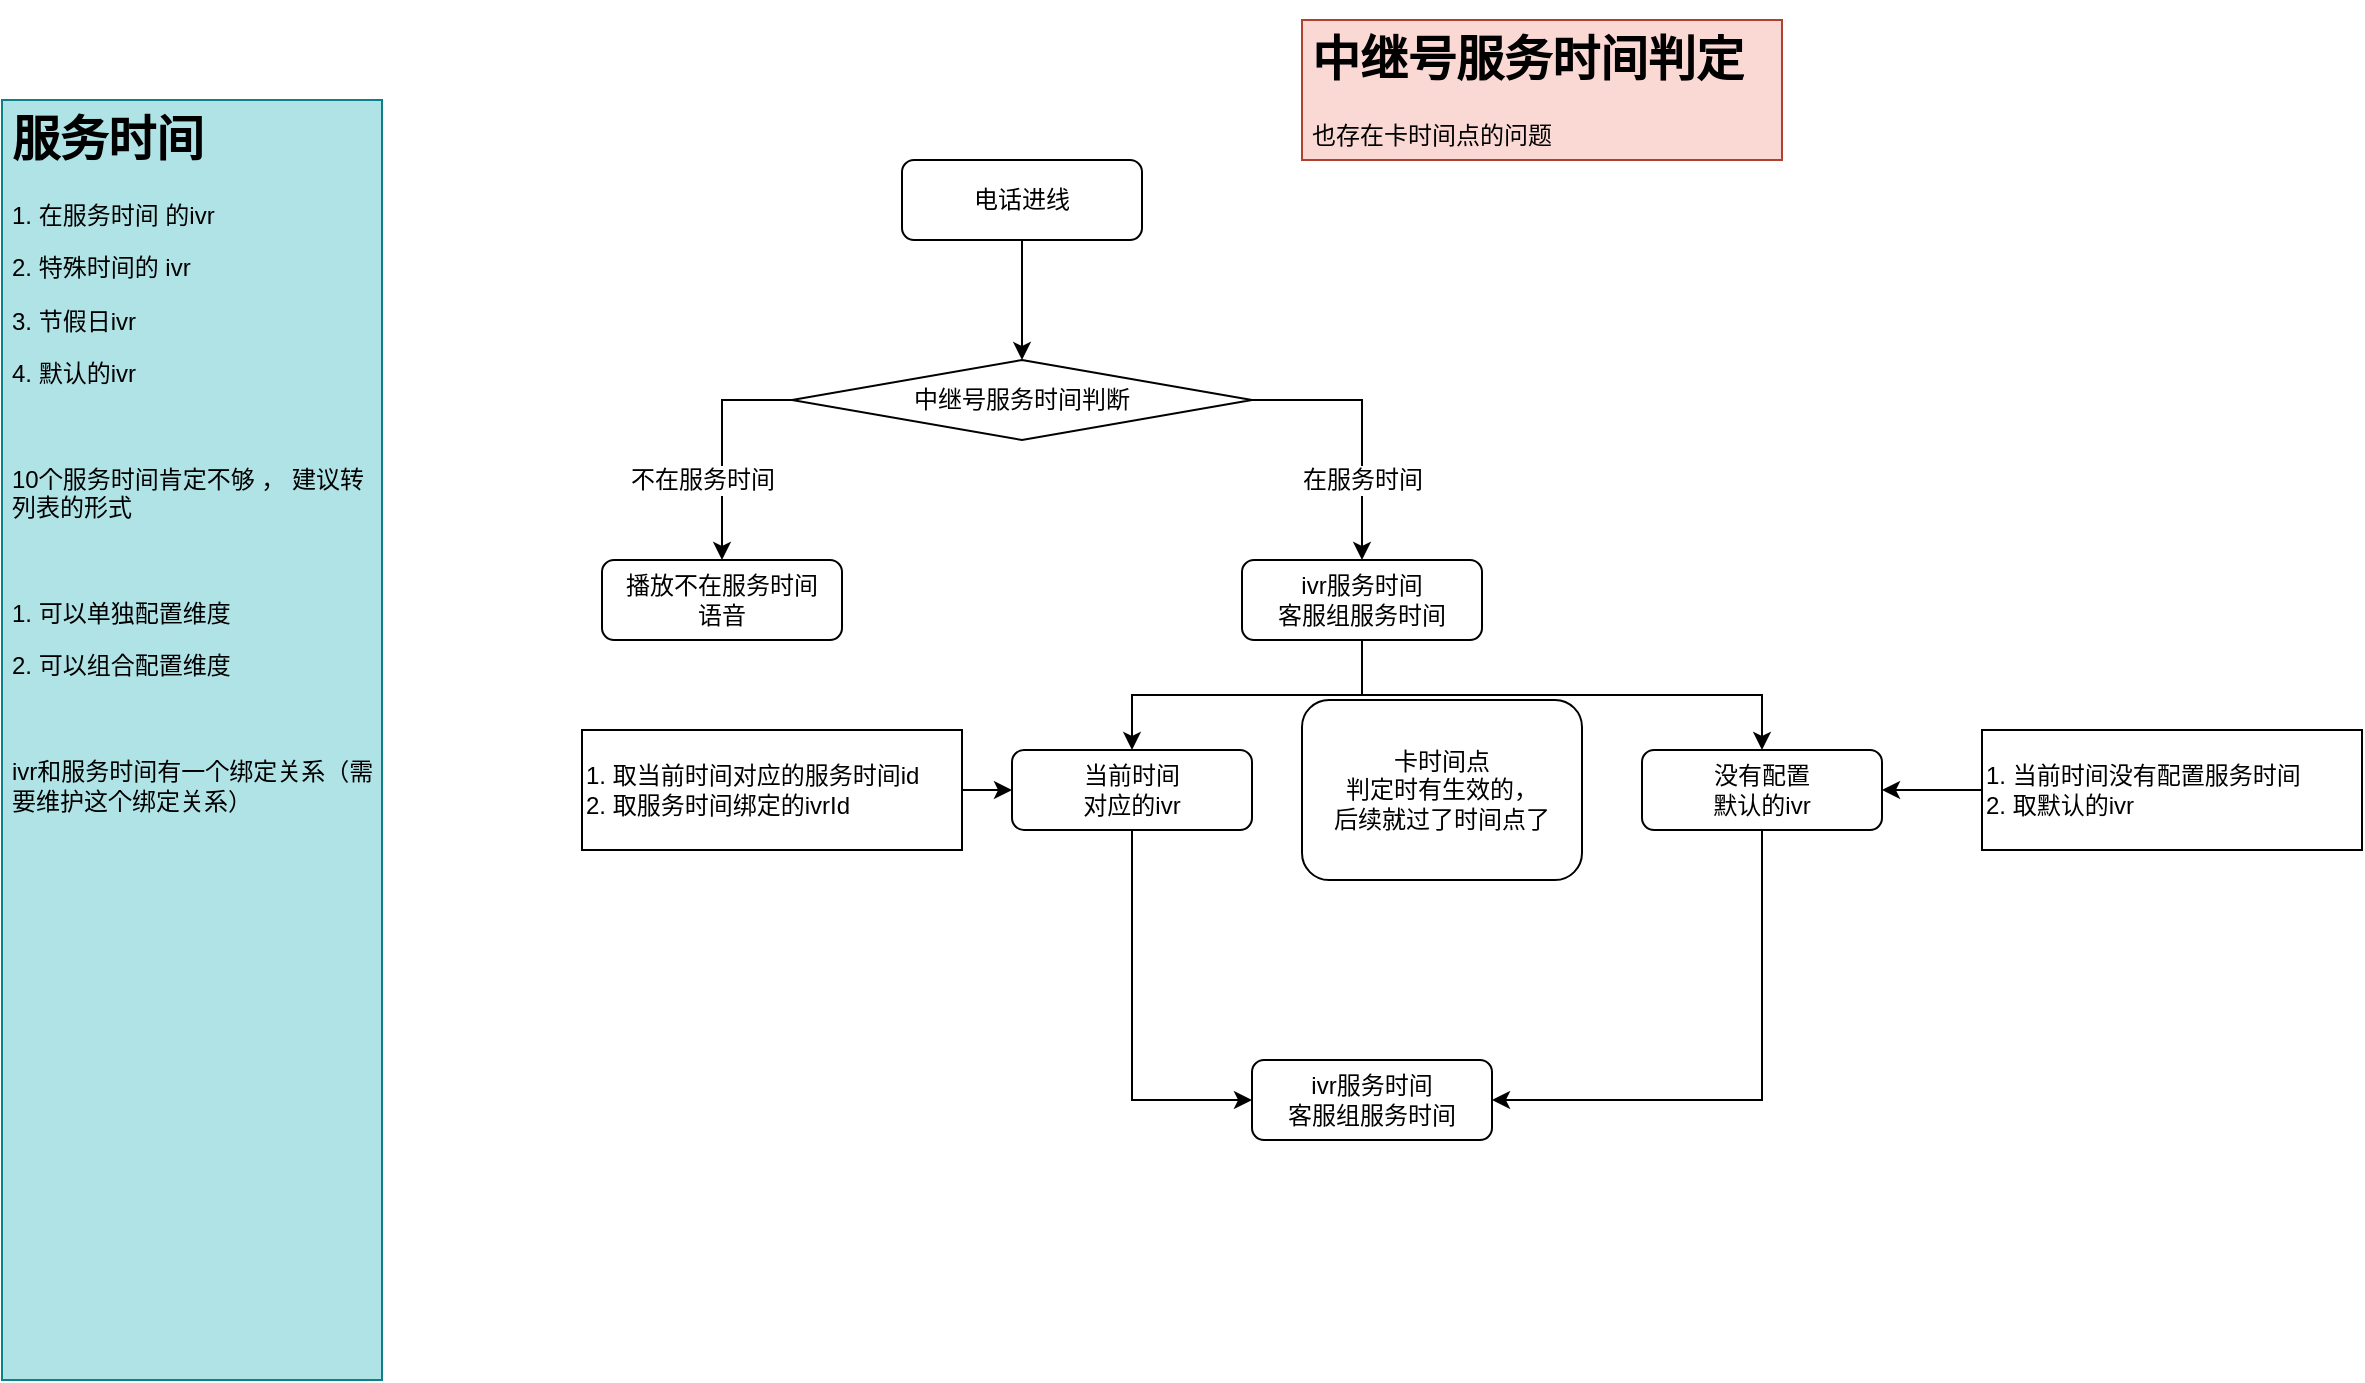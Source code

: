 <mxfile version="12.6.7" type="github">
  <diagram id="C5RBs43oDa-KdzZeNtuy" name="Page-1">
    <mxGraphModel dx="2249" dy="790" grid="1" gridSize="10" guides="1" tooltips="1" connect="1" arrows="1" fold="1" page="1" pageScale="1" pageWidth="827" pageHeight="1169" math="0" shadow="0">
      <root>
        <mxCell id="WIyWlLk6GJQsqaUBKTNV-0"/>
        <mxCell id="WIyWlLk6GJQsqaUBKTNV-1" parent="WIyWlLk6GJQsqaUBKTNV-0"/>
        <mxCell id="XydmrX_YFhf04H4YOuTL-10" style="edgeStyle=orthogonalEdgeStyle;rounded=0;orthogonalLoop=1;jettySize=auto;html=1;entryX=0.5;entryY=0;entryDx=0;entryDy=0;" edge="1" parent="WIyWlLk6GJQsqaUBKTNV-1" source="WIyWlLk6GJQsqaUBKTNV-3" target="XydmrX_YFhf04H4YOuTL-1">
          <mxGeometry relative="1" as="geometry"/>
        </mxCell>
        <mxCell id="WIyWlLk6GJQsqaUBKTNV-3" value="电话进线" style="rounded=1;whiteSpace=wrap;html=1;fontSize=12;glass=0;strokeWidth=1;shadow=0;" parent="WIyWlLk6GJQsqaUBKTNV-1" vertex="1">
          <mxGeometry x="160" y="80" width="120" height="40" as="geometry"/>
        </mxCell>
        <mxCell id="XydmrX_YFhf04H4YOuTL-3" style="edgeStyle=orthogonalEdgeStyle;rounded=0;orthogonalLoop=1;jettySize=auto;html=1;exitX=0;exitY=0.5;exitDx=0;exitDy=0;" edge="1" parent="WIyWlLk6GJQsqaUBKTNV-1" source="XydmrX_YFhf04H4YOuTL-1" target="XydmrX_YFhf04H4YOuTL-2">
          <mxGeometry relative="1" as="geometry"/>
        </mxCell>
        <mxCell id="XydmrX_YFhf04H4YOuTL-4" value="不在服务时间" style="text;html=1;align=center;verticalAlign=middle;resizable=0;points=[];labelBackgroundColor=#ffffff;" vertex="1" connectable="0" parent="XydmrX_YFhf04H4YOuTL-3">
          <mxGeometry x="-0.423" y="-2" relative="1" as="geometry">
            <mxPoint x="-12" y="42" as="offset"/>
          </mxGeometry>
        </mxCell>
        <mxCell id="XydmrX_YFhf04H4YOuTL-8" style="edgeStyle=orthogonalEdgeStyle;rounded=0;orthogonalLoop=1;jettySize=auto;html=1;entryX=0.5;entryY=0;entryDx=0;entryDy=0;exitX=1;exitY=0.5;exitDx=0;exitDy=0;" edge="1" parent="WIyWlLk6GJQsqaUBKTNV-1" source="XydmrX_YFhf04H4YOuTL-1" target="XydmrX_YFhf04H4YOuTL-7">
          <mxGeometry relative="1" as="geometry">
            <mxPoint x="360" y="200" as="sourcePoint"/>
          </mxGeometry>
        </mxCell>
        <mxCell id="XydmrX_YFhf04H4YOuTL-9" value="在服务时间" style="text;html=1;align=center;verticalAlign=middle;resizable=0;points=[];labelBackgroundColor=#ffffff;" vertex="1" connectable="0" parent="XydmrX_YFhf04H4YOuTL-8">
          <mxGeometry x="-0.412" y="2" relative="1" as="geometry">
            <mxPoint x="15" y="42" as="offset"/>
          </mxGeometry>
        </mxCell>
        <mxCell id="XydmrX_YFhf04H4YOuTL-1" value="中继号服务时间判断" style="rhombus;whiteSpace=wrap;html=1;" vertex="1" parent="WIyWlLk6GJQsqaUBKTNV-1">
          <mxGeometry x="105" y="180" width="230" height="40" as="geometry"/>
        </mxCell>
        <mxCell id="XydmrX_YFhf04H4YOuTL-2" value="播放不在服务时间&lt;br&gt;语音" style="rounded=1;whiteSpace=wrap;html=1;fontSize=12;glass=0;strokeWidth=1;shadow=0;" vertex="1" parent="WIyWlLk6GJQsqaUBKTNV-1">
          <mxGeometry x="10" y="280" width="120" height="40" as="geometry"/>
        </mxCell>
        <mxCell id="XydmrX_YFhf04H4YOuTL-13" style="edgeStyle=orthogonalEdgeStyle;rounded=0;orthogonalLoop=1;jettySize=auto;html=1;entryX=0.5;entryY=0;entryDx=0;entryDy=0;" edge="1" parent="WIyWlLk6GJQsqaUBKTNV-1" source="XydmrX_YFhf04H4YOuTL-7" target="XydmrX_YFhf04H4YOuTL-11">
          <mxGeometry relative="1" as="geometry"/>
        </mxCell>
        <mxCell id="XydmrX_YFhf04H4YOuTL-15" style="edgeStyle=orthogonalEdgeStyle;rounded=0;orthogonalLoop=1;jettySize=auto;html=1;exitX=0.5;exitY=1;exitDx=0;exitDy=0;" edge="1" parent="WIyWlLk6GJQsqaUBKTNV-1" source="XydmrX_YFhf04H4YOuTL-7" target="XydmrX_YFhf04H4YOuTL-12">
          <mxGeometry relative="1" as="geometry"/>
        </mxCell>
        <mxCell id="XydmrX_YFhf04H4YOuTL-7" value="ivr服务时间&lt;br&gt;客服组服务时间" style="rounded=1;whiteSpace=wrap;html=1;fontSize=12;glass=0;strokeWidth=1;shadow=0;" vertex="1" parent="WIyWlLk6GJQsqaUBKTNV-1">
          <mxGeometry x="330" y="280" width="120" height="40" as="geometry"/>
        </mxCell>
        <mxCell id="XydmrX_YFhf04H4YOuTL-30" style="edgeStyle=orthogonalEdgeStyle;rounded=0;orthogonalLoop=1;jettySize=auto;html=1;entryX=0;entryY=0.5;entryDx=0;entryDy=0;" edge="1" parent="WIyWlLk6GJQsqaUBKTNV-1" source="XydmrX_YFhf04H4YOuTL-11" target="XydmrX_YFhf04H4YOuTL-29">
          <mxGeometry relative="1" as="geometry"/>
        </mxCell>
        <mxCell id="XydmrX_YFhf04H4YOuTL-11" value="当前时间&lt;br&gt;对应的ivr" style="rounded=1;whiteSpace=wrap;html=1;fontSize=12;glass=0;strokeWidth=1;shadow=0;" vertex="1" parent="WIyWlLk6GJQsqaUBKTNV-1">
          <mxGeometry x="215" y="375" width="120" height="40" as="geometry"/>
        </mxCell>
        <mxCell id="XydmrX_YFhf04H4YOuTL-31" style="edgeStyle=orthogonalEdgeStyle;rounded=0;orthogonalLoop=1;jettySize=auto;html=1;entryX=1;entryY=0.5;entryDx=0;entryDy=0;exitX=0.5;exitY=1;exitDx=0;exitDy=0;" edge="1" parent="WIyWlLk6GJQsqaUBKTNV-1" source="XydmrX_YFhf04H4YOuTL-12" target="XydmrX_YFhf04H4YOuTL-29">
          <mxGeometry relative="1" as="geometry"/>
        </mxCell>
        <mxCell id="XydmrX_YFhf04H4YOuTL-12" value="没有配置&lt;br&gt;默认的ivr" style="rounded=1;whiteSpace=wrap;html=1;fontSize=12;glass=0;strokeWidth=1;shadow=0;" vertex="1" parent="WIyWlLk6GJQsqaUBKTNV-1">
          <mxGeometry x="530" y="375" width="120" height="40" as="geometry"/>
        </mxCell>
        <mxCell id="XydmrX_YFhf04H4YOuTL-20" style="edgeStyle=orthogonalEdgeStyle;rounded=0;orthogonalLoop=1;jettySize=auto;html=1;entryX=0;entryY=0.5;entryDx=0;entryDy=0;" edge="1" parent="WIyWlLk6GJQsqaUBKTNV-1" source="XydmrX_YFhf04H4YOuTL-19" target="XydmrX_YFhf04H4YOuTL-11">
          <mxGeometry relative="1" as="geometry"/>
        </mxCell>
        <mxCell id="XydmrX_YFhf04H4YOuTL-19" value="1. 取当前时间对应的服务时间id&lt;br&gt;2. 取服务时间绑定的ivrId" style="rounded=0;whiteSpace=wrap;html=1;align=left;" vertex="1" parent="WIyWlLk6GJQsqaUBKTNV-1">
          <mxGeometry y="365" width="190" height="60" as="geometry"/>
        </mxCell>
        <mxCell id="XydmrX_YFhf04H4YOuTL-22" style="edgeStyle=orthogonalEdgeStyle;rounded=0;orthogonalLoop=1;jettySize=auto;html=1;" edge="1" parent="WIyWlLk6GJQsqaUBKTNV-1" source="XydmrX_YFhf04H4YOuTL-21" target="XydmrX_YFhf04H4YOuTL-12">
          <mxGeometry relative="1" as="geometry"/>
        </mxCell>
        <mxCell id="XydmrX_YFhf04H4YOuTL-21" value="1. 当前时间没有配置服务时间&lt;br&gt;2. 取默认的ivr" style="rounded=0;whiteSpace=wrap;html=1;align=left;" vertex="1" parent="WIyWlLk6GJQsqaUBKTNV-1">
          <mxGeometry x="700" y="365" width="190" height="60" as="geometry"/>
        </mxCell>
        <mxCell id="XydmrX_YFhf04H4YOuTL-24" value="&lt;h1&gt;服务时间&lt;/h1&gt;&lt;p&gt;1. 在服务时间 的ivr&lt;/p&gt;&lt;p&gt;2. 特殊时间的 ivr&lt;/p&gt;&lt;p&gt;3. 节假日ivr&lt;/p&gt;&lt;p&gt;4. 默认的ivr&lt;/p&gt;&lt;p&gt;&lt;br&gt;&lt;/p&gt;&lt;p&gt;10个服务时间肯定不够 ， 建议转列表的形式&lt;/p&gt;&lt;p&gt;&lt;br&gt;&lt;/p&gt;&lt;p&gt;1. 可以单独配置维度&lt;/p&gt;&lt;p&gt;2. 可以组合配置维度&lt;/p&gt;&lt;p&gt;&lt;br&gt;&lt;/p&gt;&lt;p&gt;ivr和服务时间有一个绑定关系（需要维护这个绑定关系）&lt;/p&gt;" style="text;html=1;strokeColor=#0e8088;fillColor=#b0e3e6;spacing=5;spacingTop=-20;whiteSpace=wrap;overflow=hidden;rounded=0;align=left;" vertex="1" parent="WIyWlLk6GJQsqaUBKTNV-1">
          <mxGeometry x="-290" y="50" width="190" height="640" as="geometry"/>
        </mxCell>
        <mxCell id="XydmrX_YFhf04H4YOuTL-25" value="卡时间点&lt;br&gt;判定时有生效的，&lt;br&gt;后续就过了时间点了" style="rounded=1;whiteSpace=wrap;html=1;fontSize=12;glass=0;strokeWidth=1;shadow=0;" vertex="1" parent="WIyWlLk6GJQsqaUBKTNV-1">
          <mxGeometry x="360" y="350" width="140" height="90" as="geometry"/>
        </mxCell>
        <mxCell id="XydmrX_YFhf04H4YOuTL-29" value="ivr服务时间&lt;br&gt;客服组服务时间" style="rounded=1;whiteSpace=wrap;html=1;fontSize=12;glass=0;strokeWidth=1;shadow=0;" vertex="1" parent="WIyWlLk6GJQsqaUBKTNV-1">
          <mxGeometry x="335" y="530" width="120" height="40" as="geometry"/>
        </mxCell>
        <mxCell id="XydmrX_YFhf04H4YOuTL-32" value="&lt;h1&gt;中继号服务时间判定&lt;/h1&gt;&lt;p&gt;也存在卡时间点的问题&lt;/p&gt;" style="text;html=1;strokeColor=#ae4132;fillColor=#fad9d5;spacing=5;spacingTop=-20;whiteSpace=wrap;overflow=hidden;rounded=0;align=left;" vertex="1" parent="WIyWlLk6GJQsqaUBKTNV-1">
          <mxGeometry x="360" y="10" width="240" height="70" as="geometry"/>
        </mxCell>
      </root>
    </mxGraphModel>
  </diagram>
</mxfile>
